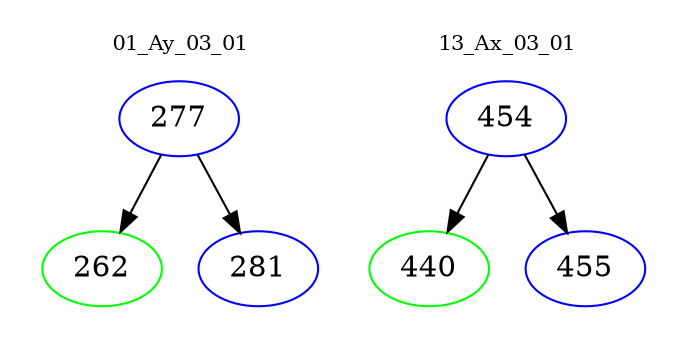 digraph{
subgraph cluster_0 {
color = white
label = "01_Ay_03_01";
fontsize=10;
T0_277 [label="277", color="blue"]
T0_277 -> T0_262 [color="black"]
T0_262 [label="262", color="green"]
T0_277 -> T0_281 [color="black"]
T0_281 [label="281", color="blue"]
}
subgraph cluster_1 {
color = white
label = "13_Ax_03_01";
fontsize=10;
T1_454 [label="454", color="blue"]
T1_454 -> T1_440 [color="black"]
T1_440 [label="440", color="green"]
T1_454 -> T1_455 [color="black"]
T1_455 [label="455", color="blue"]
}
}
